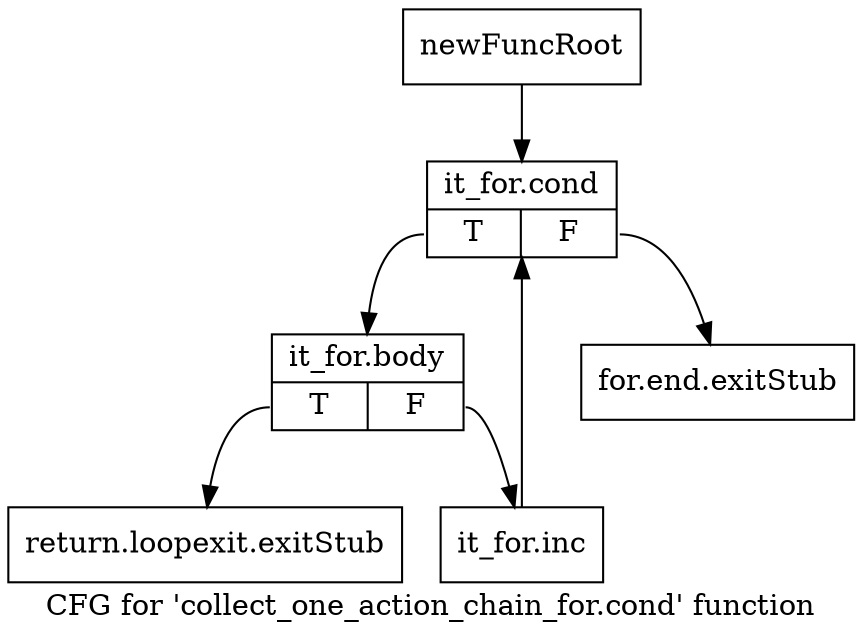 digraph "CFG for 'collect_one_action_chain_for.cond' function" {
	label="CFG for 'collect_one_action_chain_for.cond' function";

	Node0xacf15a0 [shape=record,label="{newFuncRoot}"];
	Node0xacf15a0 -> Node0xacf67c0;
	Node0xacf6720 [shape=record,label="{for.end.exitStub}"];
	Node0xacf6770 [shape=record,label="{return.loopexit.exitStub}"];
	Node0xacf67c0 [shape=record,label="{it_for.cond|{<s0>T|<s1>F}}"];
	Node0xacf67c0:s0 -> Node0xacf6810;
	Node0xacf67c0:s1 -> Node0xacf6720;
	Node0xacf6810 [shape=record,label="{it_for.body|{<s0>T|<s1>F}}"];
	Node0xacf6810:s0 -> Node0xacf6770;
	Node0xacf6810:s1 -> Node0xacf6860;
	Node0xacf6860 [shape=record,label="{it_for.inc}"];
	Node0xacf6860 -> Node0xacf67c0;
}
